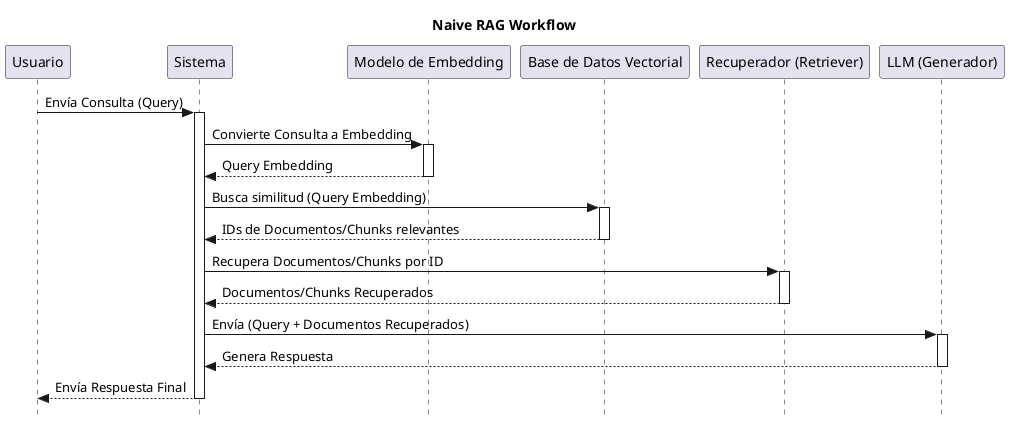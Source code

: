 @startuml
skinparam style strictuml

title Naive RAG Workflow

participant "Usuario" as User
participant "Sistema" as System
participant "Modelo de Embedding" as EmbeddingModel
participant "Base de Datos Vectorial" as VectorDB
participant "Recuperador (Retriever)" as Retriever
participant "LLM (Generador)" as LLM

User -> System: Envía Consulta (Query)
activate System

System -> EmbeddingModel: Convierte Consulta a Embedding
activate EmbeddingModel
EmbeddingModel --> System: Query Embedding
deactivate EmbeddingModel

System -> VectorDB: Busca similitud (Query Embedding)
activate VectorDB
VectorDB --> System: IDs de Documentos/Chunks relevantes
deactivate VectorDB

System -> Retriever: Recupera Documentos/Chunks por ID
activate Retriever
Retriever --> System: Documentos/Chunks Recuperados
deactivate Retriever

System -> LLM: Envía (Query + Documentos Recuperados)
activate LLM
LLM --> System: Genera Respuesta
deactivate LLM

System --> User: Envía Respuesta Final
deactivate System

@enduml